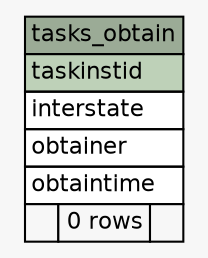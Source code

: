 // dot 2.26.0 on Linux 2.6.32-504.8.1.el6.x86_64
// SchemaSpy rev 590
digraph "tasks_obtain" {
  graph [
    rankdir="RL"
    bgcolor="#f7f7f7"
    nodesep="0.18"
    ranksep="0.46"
    fontname="Helvetica"
    fontsize="11"
  ];
  node [
    fontname="Helvetica"
    fontsize="11"
    shape="plaintext"
  ];
  edge [
    arrowsize="0.8"
  ];
  "tasks_obtain" [
    label=<
    <TABLE BORDER="0" CELLBORDER="1" CELLSPACING="0" BGCOLOR="#ffffff">
      <TR><TD COLSPAN="3" BGCOLOR="#9bab96" ALIGN="CENTER">tasks_obtain</TD></TR>
      <TR><TD PORT="taskinstid" COLSPAN="3" BGCOLOR="#bed1b8" ALIGN="LEFT">taskinstid</TD></TR>
      <TR><TD PORT="interstate" COLSPAN="3" ALIGN="LEFT">interstate</TD></TR>
      <TR><TD PORT="obtainer" COLSPAN="3" ALIGN="LEFT">obtainer</TD></TR>
      <TR><TD PORT="obtaintime" COLSPAN="3" ALIGN="LEFT">obtaintime</TD></TR>
      <TR><TD ALIGN="LEFT" BGCOLOR="#f7f7f7">  </TD><TD ALIGN="RIGHT" BGCOLOR="#f7f7f7">0 rows</TD><TD ALIGN="RIGHT" BGCOLOR="#f7f7f7">  </TD></TR>
    </TABLE>>
    URL="tables/tasks_obtain.html"
    tooltip="tasks_obtain"
  ];
}
